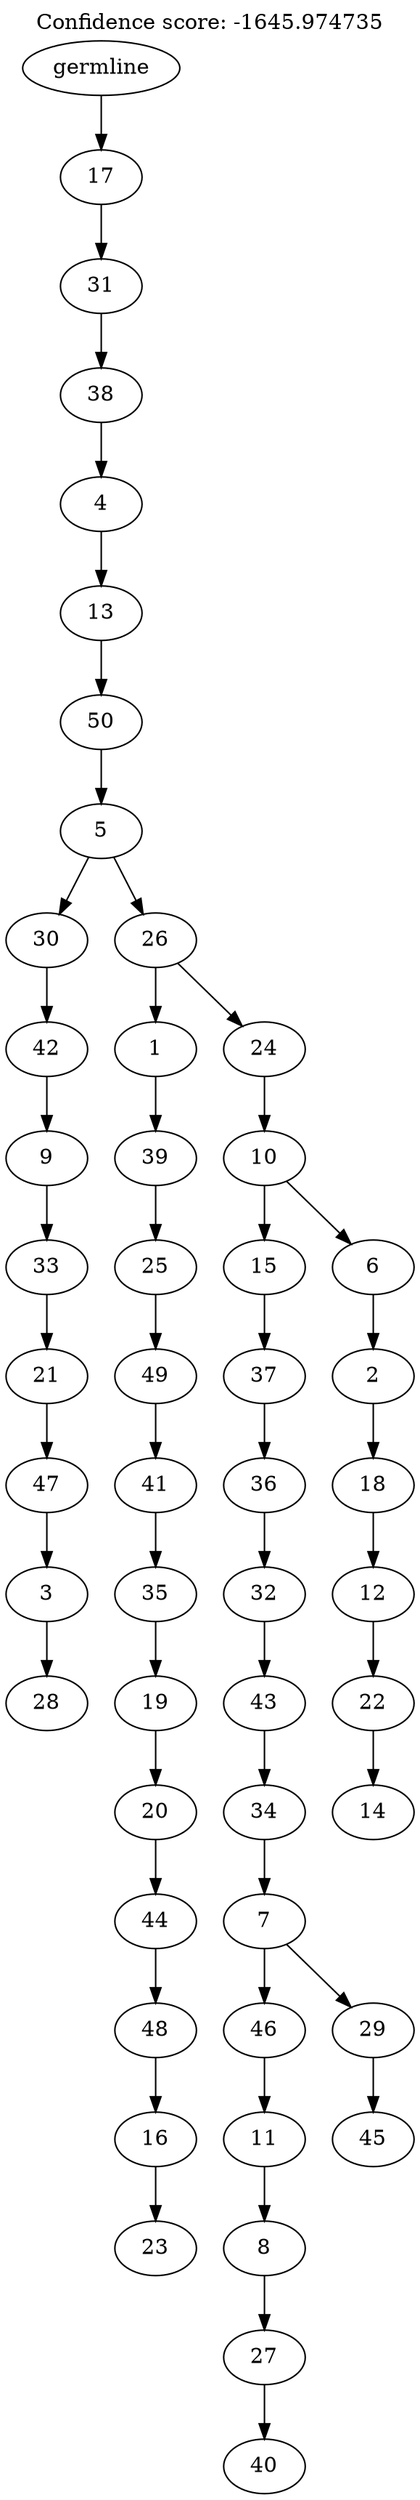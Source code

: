 digraph g {
	"49" -> "50";
	"50" [label="28"];
	"48" -> "49";
	"49" [label="3"];
	"47" -> "48";
	"48" [label="47"];
	"46" -> "47";
	"47" [label="21"];
	"45" -> "46";
	"46" [label="33"];
	"44" -> "45";
	"45" [label="9"];
	"43" -> "44";
	"44" [label="42"];
	"41" -> "42";
	"42" [label="23"];
	"40" -> "41";
	"41" [label="16"];
	"39" -> "40";
	"40" [label="48"];
	"38" -> "39";
	"39" [label="44"];
	"37" -> "38";
	"38" [label="20"];
	"36" -> "37";
	"37" [label="19"];
	"35" -> "36";
	"36" [label="35"];
	"34" -> "35";
	"35" [label="41"];
	"33" -> "34";
	"34" [label="49"];
	"32" -> "33";
	"33" [label="25"];
	"31" -> "32";
	"32" [label="39"];
	"29" -> "30";
	"30" [label="40"];
	"28" -> "29";
	"29" [label="27"];
	"27" -> "28";
	"28" [label="8"];
	"26" -> "27";
	"27" [label="11"];
	"24" -> "25";
	"25" [label="45"];
	"23" -> "24";
	"24" [label="29"];
	"23" -> "26";
	"26" [label="46"];
	"22" -> "23";
	"23" [label="7"];
	"21" -> "22";
	"22" [label="34"];
	"20" -> "21";
	"21" [label="43"];
	"19" -> "20";
	"20" [label="32"];
	"18" -> "19";
	"19" [label="36"];
	"17" -> "18";
	"18" [label="37"];
	"15" -> "16";
	"16" [label="14"];
	"14" -> "15";
	"15" [label="22"];
	"13" -> "14";
	"14" [label="12"];
	"12" -> "13";
	"13" [label="18"];
	"11" -> "12";
	"12" [label="2"];
	"10" -> "11";
	"11" [label="6"];
	"10" -> "17";
	"17" [label="15"];
	"9" -> "10";
	"10" [label="10"];
	"8" -> "9";
	"9" [label="24"];
	"8" -> "31";
	"31" [label="1"];
	"7" -> "8";
	"8" [label="26"];
	"7" -> "43";
	"43" [label="30"];
	"6" -> "7";
	"7" [label="5"];
	"5" -> "6";
	"6" [label="50"];
	"4" -> "5";
	"5" [label="13"];
	"3" -> "4";
	"4" [label="4"];
	"2" -> "3";
	"3" [label="38"];
	"1" -> "2";
	"2" [label="31"];
	"0" -> "1";
	"1" [label="17"];
	"0" [label="germline"];
	labelloc="t";
	label="Confidence score: -1645.974735";
}
